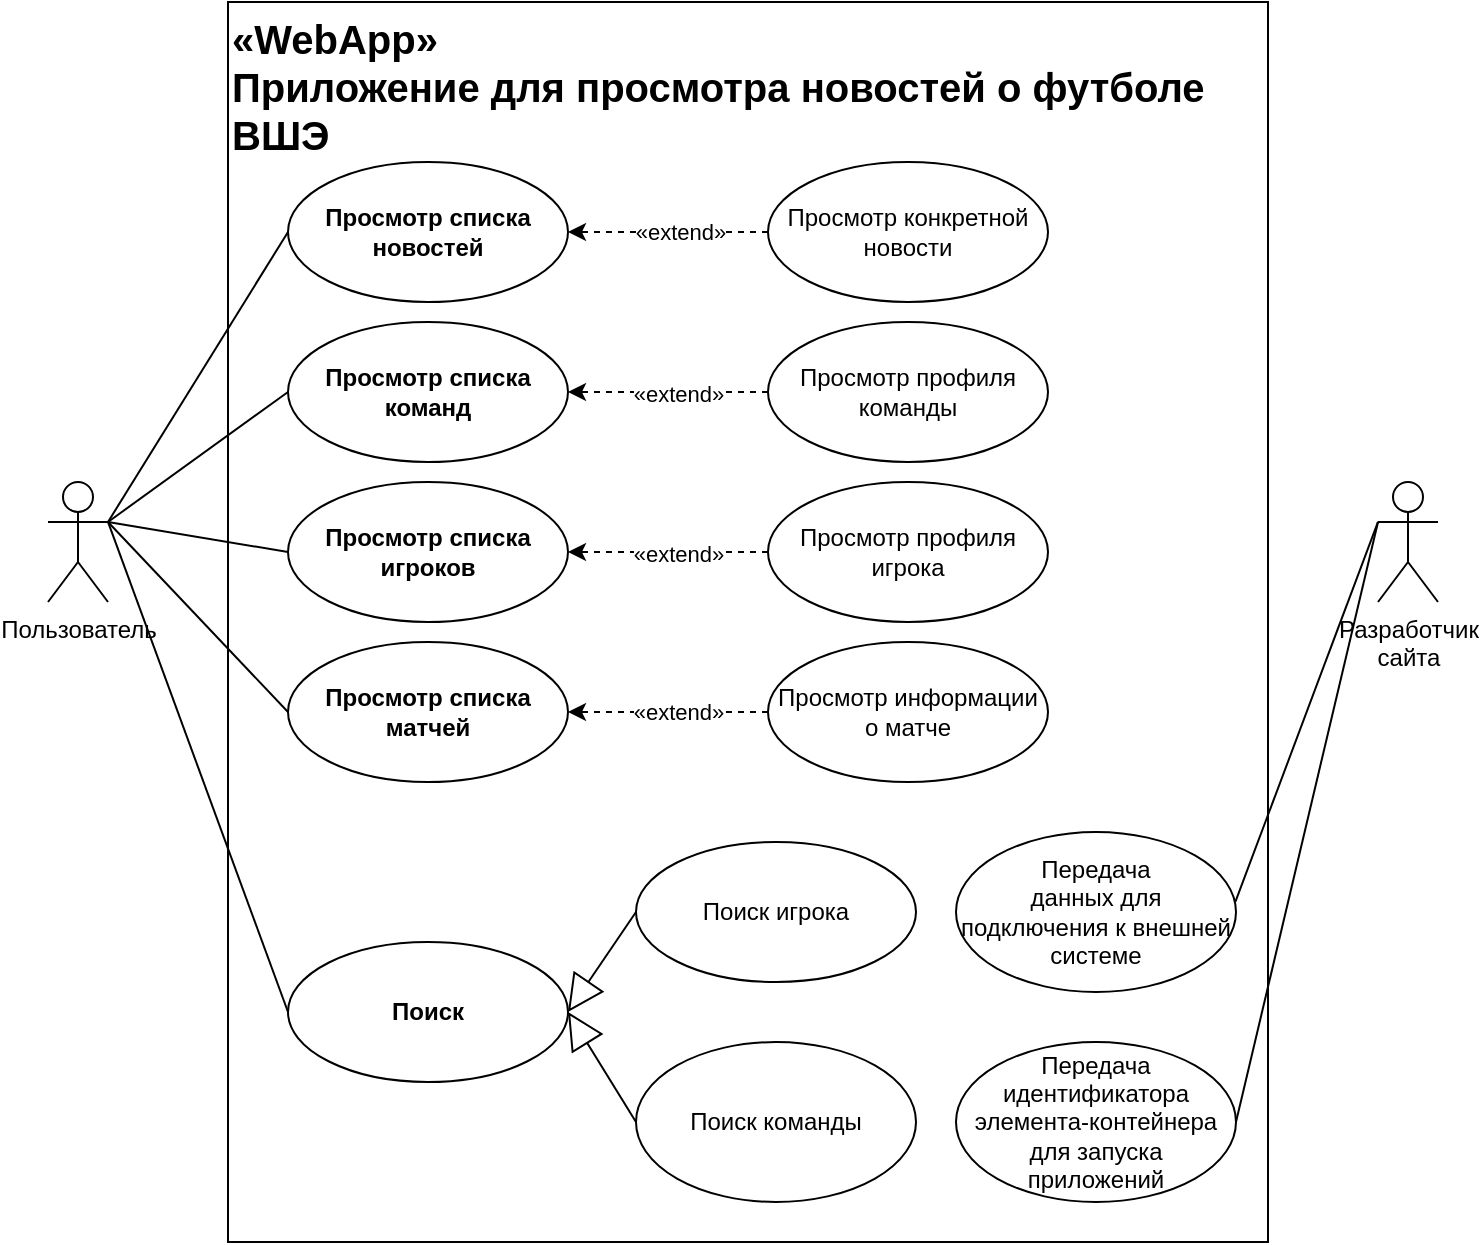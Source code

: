 <mxfile version="22.1.5" type="device">
  <diagram id="M_AETcQdwQwAWOD9jbfJ" name="Страница — 1">
    <mxGraphModel dx="875" dy="479" grid="1" gridSize="10" guides="1" tooltips="1" connect="1" arrows="1" fold="1" page="1" pageScale="1" pageWidth="827" pageHeight="1169" math="0" shadow="0">
      <root>
        <mxCell id="0" />
        <mxCell id="1" parent="0" />
        <mxCell id="FCP7pwKW39gZ4OMSLewV-25" value="&lt;div style=&quot;font-size: 20px;&quot;&gt;&lt;font style=&quot;font-size: 20px;&quot;&gt;«WebApp»&lt;/font&gt;&lt;/div&gt;&lt;div style=&quot;font-size: 20px;&quot;&gt;&lt;font style=&quot;font-size: 20px;&quot;&gt;Приложение для просмотра новостей о футболе ВШЭ&lt;font style=&quot;font-size: 20px;&quot;&gt;&lt;br&gt;&lt;/font&gt;&lt;/font&gt;&lt;/div&gt;" style="html=1;whiteSpace=wrap;align=left;verticalAlign=top;fontStyle=1" vertex="1" parent="1">
          <mxGeometry x="156" y="40" width="520" height="620" as="geometry" />
        </mxCell>
        <mxCell id="FCP7pwKW39gZ4OMSLewV-26" value="Пользователь" style="shape=umlActor;verticalLabelPosition=bottom;verticalAlign=top;html=1;outlineConnect=0;" vertex="1" parent="1">
          <mxGeometry x="66" y="280" width="30" height="60" as="geometry" />
        </mxCell>
        <mxCell id="FCP7pwKW39gZ4OMSLewV-27" value="Разработчик&lt;br&gt;сайта" style="shape=umlActor;verticalLabelPosition=bottom;verticalAlign=top;html=1;outlineConnect=0;" vertex="1" parent="1">
          <mxGeometry x="731" y="280" width="30" height="60" as="geometry" />
        </mxCell>
        <mxCell id="FCP7pwKW39gZ4OMSLewV-28" value="" style="endArrow=none;html=1;rounded=0;entryX=0;entryY=0.5;entryDx=0;entryDy=0;exitX=1;exitY=0.333;exitDx=0;exitDy=0;exitPerimeter=0;" edge="1" parent="1" source="FCP7pwKW39gZ4OMSLewV-26" target="FCP7pwKW39gZ4OMSLewV-32">
          <mxGeometry width="50" height="50" relative="1" as="geometry">
            <mxPoint x="-14" y="230" as="sourcePoint" />
            <mxPoint x="116" y="100" as="targetPoint" />
          </mxGeometry>
        </mxCell>
        <mxCell id="FCP7pwKW39gZ4OMSLewV-29" value="" style="endArrow=none;html=1;rounded=0;entryX=0;entryY=0.5;entryDx=0;entryDy=0;exitX=1;exitY=0.333;exitDx=0;exitDy=0;exitPerimeter=0;" edge="1" parent="1" source="FCP7pwKW39gZ4OMSLewV-26" target="FCP7pwKW39gZ4OMSLewV-33">
          <mxGeometry width="50" height="50" relative="1" as="geometry">
            <mxPoint x="46" y="280" as="sourcePoint" />
            <mxPoint x="176" y="220" as="targetPoint" />
          </mxGeometry>
        </mxCell>
        <mxCell id="FCP7pwKW39gZ4OMSLewV-31" value="" style="endArrow=none;html=1;rounded=0;entryX=0;entryY=0.5;entryDx=0;entryDy=0;exitX=1;exitY=0.333;exitDx=0;exitDy=0;exitPerimeter=0;" edge="1" parent="1" source="FCP7pwKW39gZ4OMSLewV-26" target="FCP7pwKW39gZ4OMSLewV-35">
          <mxGeometry width="50" height="50" relative="1" as="geometry">
            <mxPoint x="46" y="280" as="sourcePoint" />
            <mxPoint x="176" y="380" as="targetPoint" />
          </mxGeometry>
        </mxCell>
        <mxCell id="FCP7pwKW39gZ4OMSLewV-32" value="&lt;b&gt;Просмотр списка новостей&lt;br&gt;&lt;/b&gt;" style="ellipse;whiteSpace=wrap;html=1;" vertex="1" parent="1">
          <mxGeometry x="186" y="120" width="140" height="70" as="geometry" />
        </mxCell>
        <mxCell id="FCP7pwKW39gZ4OMSLewV-33" value="&lt;div&gt;&lt;b&gt;Просмотр списка игроков&lt;/b&gt;&lt;/div&gt;" style="ellipse;whiteSpace=wrap;html=1;" vertex="1" parent="1">
          <mxGeometry x="186" y="280" width="140" height="70" as="geometry" />
        </mxCell>
        <mxCell id="FCP7pwKW39gZ4OMSLewV-35" value="&lt;div&gt;Поиск&lt;/div&gt;" style="ellipse;whiteSpace=wrap;html=1;fontStyle=1" vertex="1" parent="1">
          <mxGeometry x="186" y="510" width="140" height="70" as="geometry" />
        </mxCell>
        <mxCell id="FCP7pwKW39gZ4OMSLewV-36" value="&lt;div&gt;Передача&lt;/div&gt;&lt;div&gt;идентификатора&lt;/div&gt;&lt;div&gt;элемента-&lt;span style=&quot;background-color: initial;&quot;&gt;контейнера&lt;/span&gt;&lt;/div&gt;&lt;div&gt;&lt;span style=&quot;background-color: initial;&quot;&gt;для запуска&lt;/span&gt;&lt;/div&gt;&lt;div&gt;&lt;span style=&quot;background-color: initial;&quot;&gt;приложений&lt;/span&gt;&lt;/div&gt;" style="ellipse;whiteSpace=wrap;html=1;" vertex="1" parent="1">
          <mxGeometry x="520" y="560" width="140" height="80" as="geometry" />
        </mxCell>
        <mxCell id="FCP7pwKW39gZ4OMSLewV-37" value="" style="endArrow=none;html=1;rounded=0;entryX=0;entryY=0.333;entryDx=0;entryDy=0;exitX=1;exitY=0.5;exitDx=0;exitDy=0;entryPerimeter=0;" edge="1" parent="1" source="FCP7pwKW39gZ4OMSLewV-36" target="FCP7pwKW39gZ4OMSLewV-27">
          <mxGeometry width="50" height="50" relative="1" as="geometry">
            <mxPoint x="711" y="225" as="sourcePoint" />
            <mxPoint x="851" y="170" as="targetPoint" />
          </mxGeometry>
        </mxCell>
        <mxCell id="FCP7pwKW39gZ4OMSLewV-42" value="&lt;b&gt;Просмотр списка команд&lt;br&gt;&lt;/b&gt;" style="ellipse;whiteSpace=wrap;html=1;" vertex="1" parent="1">
          <mxGeometry x="186" y="200" width="140" height="70" as="geometry" />
        </mxCell>
        <mxCell id="FCP7pwKW39gZ4OMSLewV-43" value="" style="endArrow=none;html=1;rounded=0;entryX=0;entryY=0.5;entryDx=0;entryDy=0;exitX=1;exitY=0.333;exitDx=0;exitDy=0;exitPerimeter=0;" edge="1" parent="1" source="FCP7pwKW39gZ4OMSLewV-26" target="FCP7pwKW39gZ4OMSLewV-42">
          <mxGeometry width="50" height="50" relative="1" as="geometry">
            <mxPoint x="46" y="370" as="sourcePoint" />
            <mxPoint x="136" y="165" as="targetPoint" />
          </mxGeometry>
        </mxCell>
        <mxCell id="FCP7pwKW39gZ4OMSLewV-44" value="&lt;div&gt;Поиск игрока&lt;/div&gt;" style="ellipse;whiteSpace=wrap;html=1;fontStyle=0" vertex="1" parent="1">
          <mxGeometry x="360" y="460" width="140" height="70" as="geometry" />
        </mxCell>
        <mxCell id="FCP7pwKW39gZ4OMSLewV-45" value="&lt;div&gt;Поиск команды&lt;/div&gt;" style="ellipse;whiteSpace=wrap;html=1;fontStyle=0" vertex="1" parent="1">
          <mxGeometry x="360" y="560" width="140" height="80" as="geometry" />
        </mxCell>
        <mxCell id="FCP7pwKW39gZ4OMSLewV-48" value="" style="endArrow=block;endSize=16;endFill=0;html=1;rounded=0;exitX=0;exitY=0.5;exitDx=0;exitDy=0;entryX=1;entryY=0.5;entryDx=0;entryDy=0;" edge="1" parent="1" source="FCP7pwKW39gZ4OMSLewV-45" target="FCP7pwKW39gZ4OMSLewV-35">
          <mxGeometry width="160" relative="1" as="geometry">
            <mxPoint x="376" y="570" as="sourcePoint" />
            <mxPoint x="536" y="570" as="targetPoint" />
          </mxGeometry>
        </mxCell>
        <mxCell id="FCP7pwKW39gZ4OMSLewV-49" value="" style="endArrow=block;endSize=16;endFill=0;html=1;rounded=0;exitX=0;exitY=0.5;exitDx=0;exitDy=0;entryX=1;entryY=0.5;entryDx=0;entryDy=0;" edge="1" parent="1" source="FCP7pwKW39gZ4OMSLewV-44" target="FCP7pwKW39gZ4OMSLewV-35">
          <mxGeometry width="160" relative="1" as="geometry">
            <mxPoint x="356" y="470" as="sourcePoint" />
            <mxPoint x="326" y="431" as="targetPoint" />
          </mxGeometry>
        </mxCell>
        <mxCell id="FCP7pwKW39gZ4OMSLewV-51" value="" style="edgeStyle=orthogonalEdgeStyle;rounded=0;orthogonalLoop=1;jettySize=auto;html=1;dashed=1;strokeWidth=1;" edge="1" parent="1" source="FCP7pwKW39gZ4OMSLewV-50" target="FCP7pwKW39gZ4OMSLewV-32">
          <mxGeometry relative="1" as="geometry" />
        </mxCell>
        <mxCell id="FCP7pwKW39gZ4OMSLewV-52" value="«extend»" style="edgeLabel;html=1;align=center;verticalAlign=middle;resizable=0;points=[];" vertex="1" connectable="0" parent="FCP7pwKW39gZ4OMSLewV-51">
          <mxGeometry x="0.352" y="1" relative="1" as="geometry">
            <mxPoint x="23" y="-1" as="offset" />
          </mxGeometry>
        </mxCell>
        <mxCell id="FCP7pwKW39gZ4OMSLewV-50" value="&lt;span style=&quot;font-weight: normal;&quot;&gt;Просмотр конкретной новости&lt;/span&gt;" style="ellipse;whiteSpace=wrap;html=1;fontStyle=1" vertex="1" parent="1">
          <mxGeometry x="426" y="120" width="140" height="70" as="geometry" />
        </mxCell>
        <mxCell id="FCP7pwKW39gZ4OMSLewV-53" value="" style="edgeStyle=orthogonalEdgeStyle;rounded=0;orthogonalLoop=1;jettySize=auto;html=1;dashed=1;strokeWidth=1;" edge="1" parent="1" source="FCP7pwKW39gZ4OMSLewV-55">
          <mxGeometry relative="1" as="geometry">
            <mxPoint x="326" y="235" as="targetPoint" />
          </mxGeometry>
        </mxCell>
        <mxCell id="FCP7pwKW39gZ4OMSLewV-54" value="«extend»" style="edgeLabel;html=1;align=center;verticalAlign=middle;resizable=0;points=[];" vertex="1" connectable="0" parent="FCP7pwKW39gZ4OMSLewV-53">
          <mxGeometry x="0.352" y="1" relative="1" as="geometry">
            <mxPoint x="22" y="-1" as="offset" />
          </mxGeometry>
        </mxCell>
        <mxCell id="FCP7pwKW39gZ4OMSLewV-55" value="&lt;span style=&quot;font-weight: normal;&quot;&gt;Просмотр профиля команды&lt;/span&gt;" style="ellipse;whiteSpace=wrap;html=1;fontStyle=1" vertex="1" parent="1">
          <mxGeometry x="426" y="200" width="140" height="70" as="geometry" />
        </mxCell>
        <mxCell id="FCP7pwKW39gZ4OMSLewV-57" value="" style="edgeStyle=orthogonalEdgeStyle;rounded=0;orthogonalLoop=1;jettySize=auto;html=1;dashed=1;strokeWidth=1;" edge="1" parent="1" source="FCP7pwKW39gZ4OMSLewV-59">
          <mxGeometry relative="1" as="geometry">
            <mxPoint x="326" y="315" as="targetPoint" />
          </mxGeometry>
        </mxCell>
        <mxCell id="FCP7pwKW39gZ4OMSLewV-58" value="«extend»" style="edgeLabel;html=1;align=center;verticalAlign=middle;resizable=0;points=[];" vertex="1" connectable="0" parent="FCP7pwKW39gZ4OMSLewV-57">
          <mxGeometry x="0.352" y="1" relative="1" as="geometry">
            <mxPoint x="22" y="-1" as="offset" />
          </mxGeometry>
        </mxCell>
        <mxCell id="FCP7pwKW39gZ4OMSLewV-59" value="&lt;span style=&quot;font-weight: normal;&quot;&gt;Просмотр профиля игрока&lt;/span&gt;" style="ellipse;whiteSpace=wrap;html=1;fontStyle=1" vertex="1" parent="1">
          <mxGeometry x="426" y="280" width="140" height="70" as="geometry" />
        </mxCell>
        <mxCell id="FCP7pwKW39gZ4OMSLewV-62" value="&lt;div&gt;&lt;b&gt;Просмотр списка матчей&lt;/b&gt;&lt;/div&gt;" style="ellipse;whiteSpace=wrap;html=1;" vertex="1" parent="1">
          <mxGeometry x="186" y="360" width="140" height="70" as="geometry" />
        </mxCell>
        <mxCell id="FCP7pwKW39gZ4OMSLewV-63" value="" style="edgeStyle=orthogonalEdgeStyle;rounded=0;orthogonalLoop=1;jettySize=auto;html=1;dashed=1;strokeWidth=1;entryX=1;entryY=0.5;entryDx=0;entryDy=0;" edge="1" parent="1" source="FCP7pwKW39gZ4OMSLewV-65" target="FCP7pwKW39gZ4OMSLewV-62">
          <mxGeometry relative="1" as="geometry">
            <mxPoint x="330" y="405" as="targetPoint" />
            <Array as="points" />
          </mxGeometry>
        </mxCell>
        <mxCell id="FCP7pwKW39gZ4OMSLewV-64" value="«extend»" style="edgeLabel;html=1;align=center;verticalAlign=middle;resizable=0;points=[];" vertex="1" connectable="0" parent="FCP7pwKW39gZ4OMSLewV-63">
          <mxGeometry x="0.352" y="1" relative="1" as="geometry">
            <mxPoint x="22" y="-1" as="offset" />
          </mxGeometry>
        </mxCell>
        <mxCell id="FCP7pwKW39gZ4OMSLewV-65" value="&lt;span style=&quot;font-weight: normal;&quot;&gt;Просмотр информации о матче&lt;/span&gt;" style="ellipse;whiteSpace=wrap;html=1;fontStyle=1" vertex="1" parent="1">
          <mxGeometry x="426" y="360" width="140" height="70" as="geometry" />
        </mxCell>
        <mxCell id="FCP7pwKW39gZ4OMSLewV-66" value="" style="endArrow=none;html=1;rounded=0;entryX=0;entryY=0.5;entryDx=0;entryDy=0;exitX=1;exitY=0.333;exitDx=0;exitDy=0;exitPerimeter=0;" edge="1" parent="1" source="FCP7pwKW39gZ4OMSLewV-26" target="FCP7pwKW39gZ4OMSLewV-62">
          <mxGeometry width="50" height="50" relative="1" as="geometry">
            <mxPoint x="106" y="310" as="sourcePoint" />
            <mxPoint x="196" y="325" as="targetPoint" />
          </mxGeometry>
        </mxCell>
        <mxCell id="FCP7pwKW39gZ4OMSLewV-81" value="&lt;div&gt;Передача&lt;/div&gt;&lt;div&gt;данных для подключения к внешней системе&lt;/div&gt;" style="ellipse;whiteSpace=wrap;html=1;" vertex="1" parent="1">
          <mxGeometry x="520" y="455" width="140" height="80" as="geometry" />
        </mxCell>
        <mxCell id="FCP7pwKW39gZ4OMSLewV-82" value="" style="endArrow=none;html=1;rounded=0;entryX=0;entryY=0.333;entryDx=0;entryDy=0;exitX=0.998;exitY=0.435;exitDx=0;exitDy=0;entryPerimeter=0;exitPerimeter=0;" edge="1" parent="1" source="FCP7pwKW39gZ4OMSLewV-81" target="FCP7pwKW39gZ4OMSLewV-27">
          <mxGeometry width="50" height="50" relative="1" as="geometry">
            <mxPoint x="676" y="680" as="sourcePoint" />
            <mxPoint x="747" y="380" as="targetPoint" />
          </mxGeometry>
        </mxCell>
      </root>
    </mxGraphModel>
  </diagram>
</mxfile>
